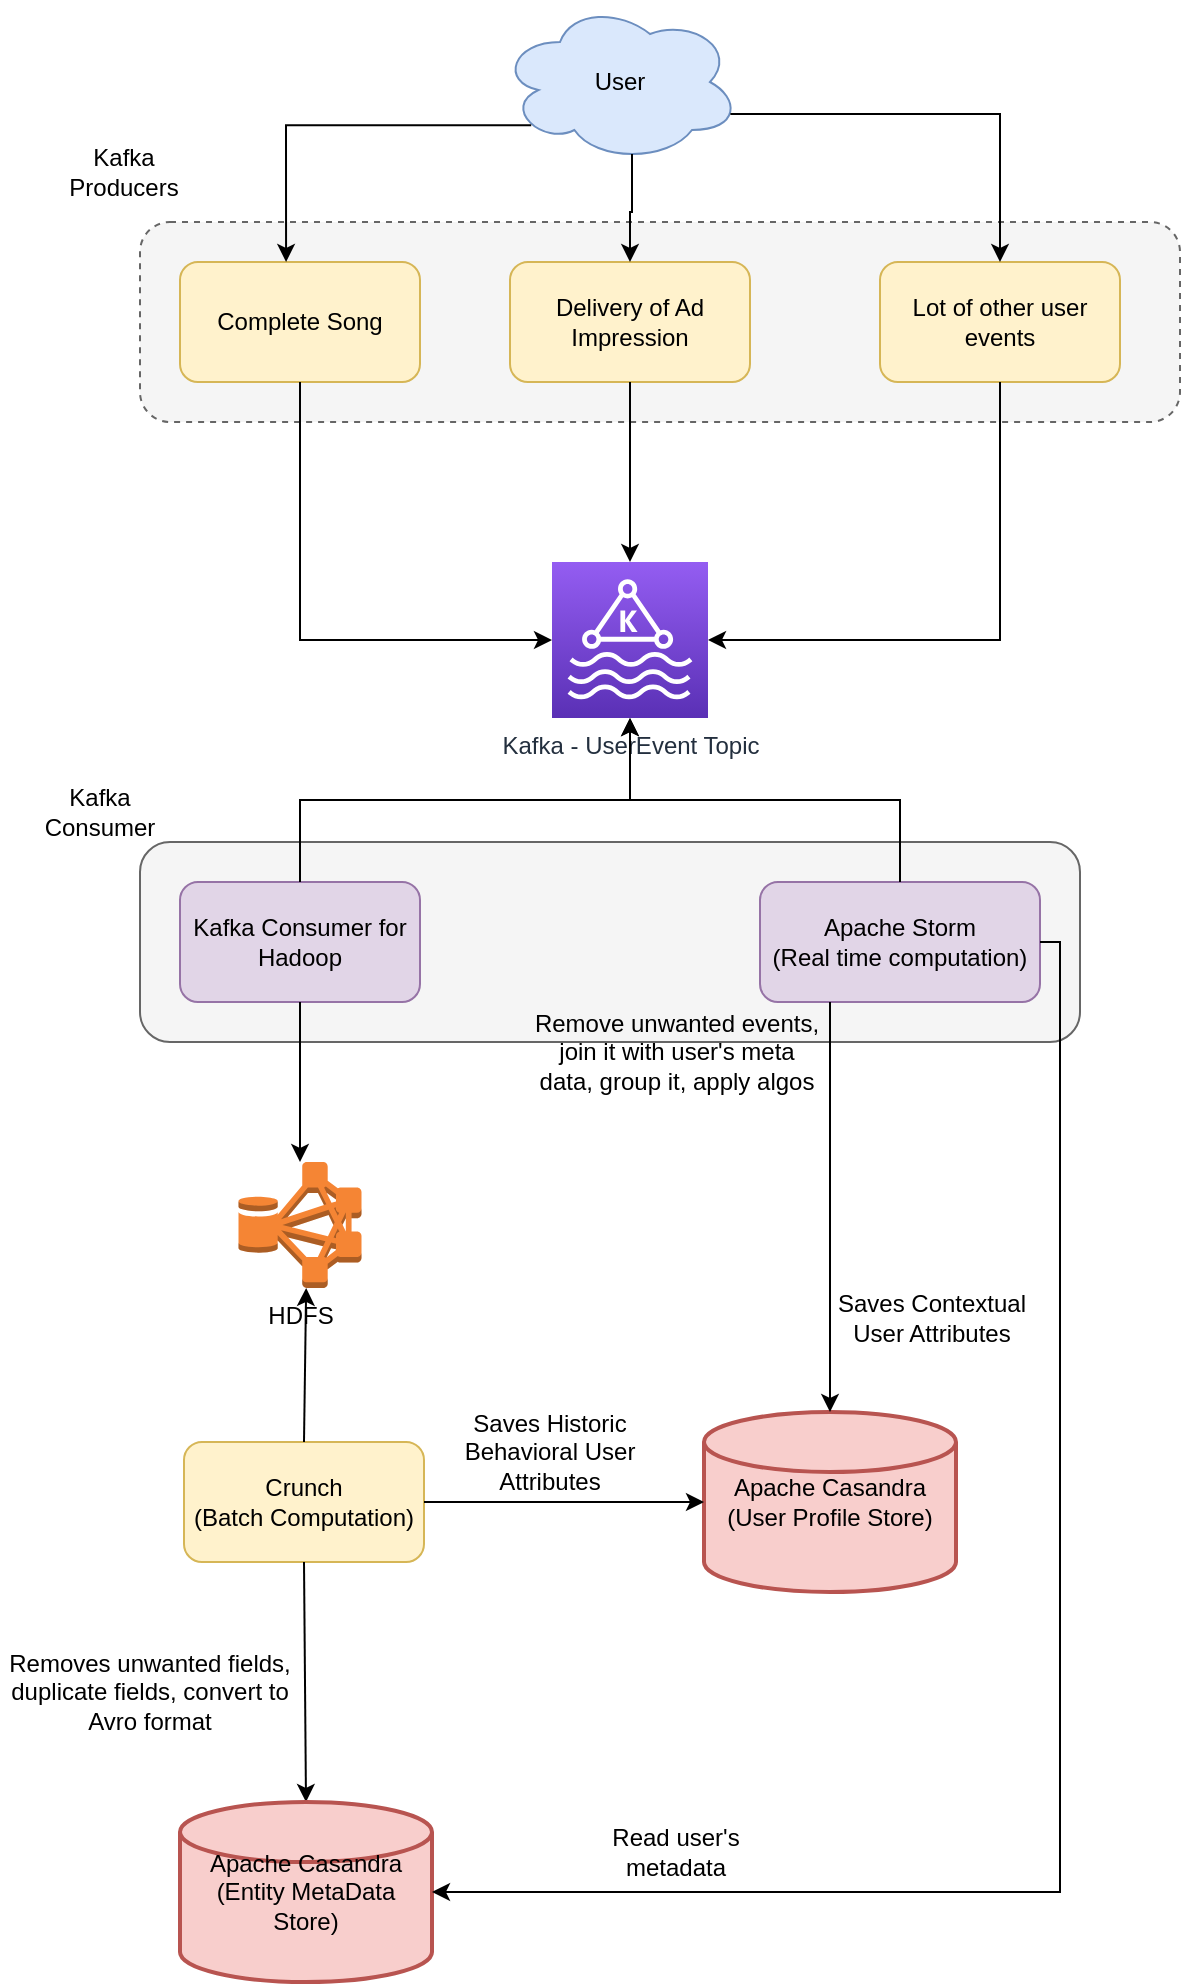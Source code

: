 <mxfile version="20.3.0" type="github">
  <diagram id="jEseiCZn1awl8f5UJ6EV" name="Page-1">
    <mxGraphModel dx="946" dy="1630" grid="1" gridSize="10" guides="1" tooltips="1" connect="1" arrows="1" fold="1" page="1" pageScale="1" pageWidth="850" pageHeight="1100" math="0" shadow="0">
      <root>
        <mxCell id="0" />
        <mxCell id="1" parent="0" />
        <mxCell id="-ixDokQQh1kigjXjd2ne-21" value="" style="rounded=1;whiteSpace=wrap;html=1;fillColor=#f5f5f5;strokeColor=#666666;fontColor=#333333;" vertex="1" parent="1">
          <mxGeometry x="120" y="410" width="470" height="100" as="geometry" />
        </mxCell>
        <mxCell id="-ixDokQQh1kigjXjd2ne-8" value="" style="rounded=1;whiteSpace=wrap;html=1;dashed=1;fillColor=#f5f5f5;strokeColor=#666666;fontColor=#333333;" vertex="1" parent="1">
          <mxGeometry x="120" y="100" width="520" height="100" as="geometry" />
        </mxCell>
        <mxCell id="-ixDokQQh1kigjXjd2ne-1" value="User" style="ellipse;shape=cloud;whiteSpace=wrap;html=1;fillColor=#dae8fc;strokeColor=#6c8ebf;" vertex="1" parent="1">
          <mxGeometry x="300" y="-10" width="120" height="80" as="geometry" />
        </mxCell>
        <mxCell id="-ixDokQQh1kigjXjd2ne-2" value="Complete Song" style="rounded=1;whiteSpace=wrap;html=1;fillColor=#fff2cc;strokeColor=#d6b656;" vertex="1" parent="1">
          <mxGeometry x="140" y="120" width="120" height="60" as="geometry" />
        </mxCell>
        <mxCell id="-ixDokQQh1kigjXjd2ne-3" value="Delivery of Ad Impression" style="rounded=1;whiteSpace=wrap;html=1;fillColor=#fff2cc;strokeColor=#d6b656;" vertex="1" parent="1">
          <mxGeometry x="305" y="120" width="120" height="60" as="geometry" />
        </mxCell>
        <mxCell id="-ixDokQQh1kigjXjd2ne-4" value="Lot of other user events" style="rounded=1;whiteSpace=wrap;html=1;fillColor=#fff2cc;strokeColor=#d6b656;" vertex="1" parent="1">
          <mxGeometry x="490" y="120" width="120" height="60" as="geometry" />
        </mxCell>
        <mxCell id="-ixDokQQh1kigjXjd2ne-5" value="" style="endArrow=classic;html=1;rounded=0;exitX=0.13;exitY=0.77;exitDx=0;exitDy=0;exitPerimeter=0;entryX=0.442;entryY=0;entryDx=0;entryDy=0;entryPerimeter=0;edgeStyle=orthogonalEdgeStyle;" edge="1" parent="1" source="-ixDokQQh1kigjXjd2ne-1" target="-ixDokQQh1kigjXjd2ne-2">
          <mxGeometry width="50" height="50" relative="1" as="geometry">
            <mxPoint x="400" y="310" as="sourcePoint" />
            <mxPoint x="450" y="260" as="targetPoint" />
          </mxGeometry>
        </mxCell>
        <mxCell id="-ixDokQQh1kigjXjd2ne-6" value="" style="endArrow=classic;html=1;rounded=0;exitX=0.55;exitY=0.95;exitDx=0;exitDy=0;exitPerimeter=0;entryX=0.5;entryY=0;entryDx=0;entryDy=0;edgeStyle=orthogonalEdgeStyle;" edge="1" parent="1" source="-ixDokQQh1kigjXjd2ne-1" target="-ixDokQQh1kigjXjd2ne-3">
          <mxGeometry width="50" height="50" relative="1" as="geometry">
            <mxPoint x="400" y="310" as="sourcePoint" />
            <mxPoint x="450" y="260" as="targetPoint" />
          </mxGeometry>
        </mxCell>
        <mxCell id="-ixDokQQh1kigjXjd2ne-7" value="" style="endArrow=classic;html=1;rounded=0;exitX=0.96;exitY=0.7;exitDx=0;exitDy=0;exitPerimeter=0;entryX=0.5;entryY=0;entryDx=0;entryDy=0;edgeStyle=orthogonalEdgeStyle;" edge="1" parent="1" source="-ixDokQQh1kigjXjd2ne-1" target="-ixDokQQh1kigjXjd2ne-4">
          <mxGeometry width="50" height="50" relative="1" as="geometry">
            <mxPoint x="400" y="310" as="sourcePoint" />
            <mxPoint x="450" y="260" as="targetPoint" />
          </mxGeometry>
        </mxCell>
        <mxCell id="-ixDokQQh1kigjXjd2ne-9" value="Kafka Producers" style="text;html=1;strokeColor=none;fillColor=none;align=center;verticalAlign=middle;whiteSpace=wrap;rounded=0;dashed=1;" vertex="1" parent="1">
          <mxGeometry x="82" y="60" width="60" height="30" as="geometry" />
        </mxCell>
        <mxCell id="-ixDokQQh1kigjXjd2ne-10" value="Kafka - UserEvent Topic" style="sketch=0;points=[[0,0,0],[0.25,0,0],[0.5,0,0],[0.75,0,0],[1,0,0],[0,1,0],[0.25,1,0],[0.5,1,0],[0.75,1,0],[1,1,0],[0,0.25,0],[0,0.5,0],[0,0.75,0],[1,0.25,0],[1,0.5,0],[1,0.75,0]];outlineConnect=0;fontColor=#232F3E;gradientColor=#945DF2;gradientDirection=north;fillColor=#5A30B5;strokeColor=#ffffff;dashed=0;verticalLabelPosition=bottom;verticalAlign=top;align=center;html=1;fontSize=12;fontStyle=0;aspect=fixed;shape=mxgraph.aws4.resourceIcon;resIcon=mxgraph.aws4.managed_streaming_for_kafka;" vertex="1" parent="1">
          <mxGeometry x="326" y="270" width="78" height="78" as="geometry" />
        </mxCell>
        <mxCell id="-ixDokQQh1kigjXjd2ne-11" value="" style="endArrow=classic;html=1;rounded=0;exitX=0.5;exitY=1;exitDx=0;exitDy=0;entryX=0;entryY=0.5;entryDx=0;entryDy=0;entryPerimeter=0;edgeStyle=orthogonalEdgeStyle;" edge="1" parent="1" source="-ixDokQQh1kigjXjd2ne-2" target="-ixDokQQh1kigjXjd2ne-10">
          <mxGeometry width="50" height="50" relative="1" as="geometry">
            <mxPoint x="400" y="250" as="sourcePoint" />
            <mxPoint x="450" y="200" as="targetPoint" />
          </mxGeometry>
        </mxCell>
        <mxCell id="-ixDokQQh1kigjXjd2ne-12" value="" style="endArrow=classic;html=1;rounded=0;exitX=0.5;exitY=1;exitDx=0;exitDy=0;entryX=0.5;entryY=0;entryDx=0;entryDy=0;entryPerimeter=0;edgeStyle=orthogonalEdgeStyle;" edge="1" parent="1" source="-ixDokQQh1kigjXjd2ne-3" target="-ixDokQQh1kigjXjd2ne-10">
          <mxGeometry width="50" height="50" relative="1" as="geometry">
            <mxPoint x="400" y="250" as="sourcePoint" />
            <mxPoint x="450" y="200" as="targetPoint" />
          </mxGeometry>
        </mxCell>
        <mxCell id="-ixDokQQh1kigjXjd2ne-13" value="" style="endArrow=classic;html=1;rounded=0;exitX=0.5;exitY=1;exitDx=0;exitDy=0;entryX=1;entryY=0.5;entryDx=0;entryDy=0;entryPerimeter=0;edgeStyle=orthogonalEdgeStyle;" edge="1" parent="1" source="-ixDokQQh1kigjXjd2ne-4" target="-ixDokQQh1kigjXjd2ne-10">
          <mxGeometry width="50" height="50" relative="1" as="geometry">
            <mxPoint x="400" y="250" as="sourcePoint" />
            <mxPoint x="450" y="200" as="targetPoint" />
          </mxGeometry>
        </mxCell>
        <mxCell id="-ixDokQQh1kigjXjd2ne-14" value="Kafka Consumer for Hadoop" style="rounded=1;whiteSpace=wrap;html=1;fillColor=#e1d5e7;strokeColor=#9673a6;" vertex="1" parent="1">
          <mxGeometry x="140" y="430" width="120" height="60" as="geometry" />
        </mxCell>
        <mxCell id="-ixDokQQh1kigjXjd2ne-15" value="HDFS" style="outlineConnect=0;dashed=0;verticalLabelPosition=bottom;verticalAlign=top;align=center;html=1;shape=mxgraph.aws3.hdfs_cluster;fillColor=#F58534;gradientColor=none;" vertex="1" parent="1">
          <mxGeometry x="169.25" y="570" width="61.5" height="63" as="geometry" />
        </mxCell>
        <mxCell id="-ixDokQQh1kigjXjd2ne-16" value="" style="endArrow=classic;html=1;rounded=0;exitX=0.5;exitY=0;exitDx=0;exitDy=0;entryX=0.5;entryY=1;entryDx=0;entryDy=0;entryPerimeter=0;edgeStyle=orthogonalEdgeStyle;" edge="1" parent="1" source="-ixDokQQh1kigjXjd2ne-14" target="-ixDokQQh1kigjXjd2ne-10">
          <mxGeometry width="50" height="50" relative="1" as="geometry">
            <mxPoint x="400" y="330" as="sourcePoint" />
            <mxPoint x="450" y="280" as="targetPoint" />
          </mxGeometry>
        </mxCell>
        <mxCell id="-ixDokQQh1kigjXjd2ne-17" value="Remove unwanted events, join it with user&#39;s meta data, group it, apply algos" style="text;html=1;strokeColor=none;fillColor=none;align=center;verticalAlign=middle;whiteSpace=wrap;rounded=0;" vertex="1" parent="1">
          <mxGeometry x="315.5" y="500" width="145" height="30" as="geometry" />
        </mxCell>
        <mxCell id="-ixDokQQh1kigjXjd2ne-18" value="" style="endArrow=classic;html=1;rounded=0;exitX=0.5;exitY=1;exitDx=0;exitDy=0;" edge="1" parent="1" source="-ixDokQQh1kigjXjd2ne-14" target="-ixDokQQh1kigjXjd2ne-15">
          <mxGeometry width="50" height="50" relative="1" as="geometry">
            <mxPoint x="400" y="400" as="sourcePoint" />
            <mxPoint x="450" y="350" as="targetPoint" />
          </mxGeometry>
        </mxCell>
        <mxCell id="-ixDokQQh1kigjXjd2ne-19" value="&lt;div&gt;Apache Storm&lt;/div&gt;&lt;div&gt;(Real time computation)&lt;br&gt;&lt;/div&gt;" style="rounded=1;whiteSpace=wrap;html=1;fillColor=#e1d5e7;strokeColor=#9673a6;" vertex="1" parent="1">
          <mxGeometry x="430" y="430" width="140" height="60" as="geometry" />
        </mxCell>
        <mxCell id="-ixDokQQh1kigjXjd2ne-20" value="" style="endArrow=classic;html=1;rounded=0;exitX=0.5;exitY=0;exitDx=0;exitDy=0;entryX=0.5;entryY=1;entryDx=0;entryDy=0;entryPerimeter=0;edgeStyle=orthogonalEdgeStyle;" edge="1" parent="1" source="-ixDokQQh1kigjXjd2ne-19" target="-ixDokQQh1kigjXjd2ne-10">
          <mxGeometry width="50" height="50" relative="1" as="geometry">
            <mxPoint x="400" y="500" as="sourcePoint" />
            <mxPoint x="450" y="450" as="targetPoint" />
          </mxGeometry>
        </mxCell>
        <mxCell id="-ixDokQQh1kigjXjd2ne-22" value="&lt;div&gt;Crunch &lt;br&gt;&lt;/div&gt;&lt;div&gt;(Batch Computation)&lt;/div&gt;" style="rounded=1;whiteSpace=wrap;html=1;fillColor=#fff2cc;strokeColor=#d6b656;" vertex="1" parent="1">
          <mxGeometry x="142" y="710" width="120" height="60" as="geometry" />
        </mxCell>
        <mxCell id="-ixDokQQh1kigjXjd2ne-23" value="" style="endArrow=classic;html=1;rounded=0;exitX=0.5;exitY=0;exitDx=0;exitDy=0;entryX=0.55;entryY=1;entryDx=0;entryDy=0;entryPerimeter=0;" edge="1" parent="1" source="-ixDokQQh1kigjXjd2ne-22" target="-ixDokQQh1kigjXjd2ne-15">
          <mxGeometry width="50" height="50" relative="1" as="geometry">
            <mxPoint x="390" y="580" as="sourcePoint" />
            <mxPoint x="440" y="530" as="targetPoint" />
          </mxGeometry>
        </mxCell>
        <mxCell id="-ixDokQQh1kigjXjd2ne-24" value="Removes unwanted fields, duplicate fields, convert to Avro format" style="text;html=1;strokeColor=none;fillColor=none;align=center;verticalAlign=middle;whiteSpace=wrap;rounded=0;" vertex="1" parent="1">
          <mxGeometry x="50" y="820" width="150" height="30" as="geometry" />
        </mxCell>
        <mxCell id="-ixDokQQh1kigjXjd2ne-26" value="" style="endArrow=classic;html=1;rounded=0;exitX=0.5;exitY=1;exitDx=0;exitDy=0;entryX=0.5;entryY=0;entryDx=0;entryDy=0;entryPerimeter=0;" edge="1" parent="1" source="-ixDokQQh1kigjXjd2ne-22" target="-ixDokQQh1kigjXjd2ne-31">
          <mxGeometry width="50" height="50" relative="1" as="geometry">
            <mxPoint x="390" y="780" as="sourcePoint" />
            <mxPoint x="202.727" y="890" as="targetPoint" />
          </mxGeometry>
        </mxCell>
        <mxCell id="-ixDokQQh1kigjXjd2ne-27" value="Kafka Consumer" style="text;html=1;strokeColor=none;fillColor=none;align=center;verticalAlign=middle;whiteSpace=wrap;rounded=0;dashed=1;" vertex="1" parent="1">
          <mxGeometry x="70" y="380" width="60" height="30" as="geometry" />
        </mxCell>
        <mxCell id="-ixDokQQh1kigjXjd2ne-28" value="Apache Casandra (User Profile Store)" style="strokeWidth=2;html=1;shape=mxgraph.flowchart.database;whiteSpace=wrap;fillColor=#f8cecc;strokeColor=#b85450;" vertex="1" parent="1">
          <mxGeometry x="402" y="695" width="126" height="90" as="geometry" />
        </mxCell>
        <mxCell id="-ixDokQQh1kigjXjd2ne-29" value="" style="endArrow=classic;html=1;rounded=0;exitX=0.25;exitY=1;exitDx=0;exitDy=0;entryX=0.5;entryY=0;entryDx=0;entryDy=0;entryPerimeter=0;edgeStyle=orthogonalEdgeStyle;" edge="1" parent="1" source="-ixDokQQh1kigjXjd2ne-19" target="-ixDokQQh1kigjXjd2ne-28">
          <mxGeometry width="50" height="50" relative="1" as="geometry">
            <mxPoint x="380" y="670" as="sourcePoint" />
            <mxPoint x="430" y="620" as="targetPoint" />
          </mxGeometry>
        </mxCell>
        <mxCell id="-ixDokQQh1kigjXjd2ne-30" value="Saves Contextual User Attributes" style="text;html=1;strokeColor=none;fillColor=none;align=center;verticalAlign=middle;whiteSpace=wrap;rounded=0;" vertex="1" parent="1">
          <mxGeometry x="460.5" y="633" width="110" height="30" as="geometry" />
        </mxCell>
        <mxCell id="-ixDokQQh1kigjXjd2ne-31" value="Apache Casandra (Entity MetaData Store)" style="strokeWidth=2;html=1;shape=mxgraph.flowchart.database;whiteSpace=wrap;fillColor=#f8cecc;strokeColor=#b85450;" vertex="1" parent="1">
          <mxGeometry x="140" y="890" width="126" height="90" as="geometry" />
        </mxCell>
        <mxCell id="-ixDokQQh1kigjXjd2ne-32" value="" style="endArrow=classic;html=1;rounded=0;exitX=1;exitY=0.5;exitDx=0;exitDy=0;entryX=1;entryY=0.5;entryDx=0;entryDy=0;entryPerimeter=0;edgeStyle=orthogonalEdgeStyle;" edge="1" parent="1" source="-ixDokQQh1kigjXjd2ne-19" target="-ixDokQQh1kigjXjd2ne-31">
          <mxGeometry width="50" height="50" relative="1" as="geometry">
            <mxPoint x="380" y="590" as="sourcePoint" />
            <mxPoint x="260" y="940" as="targetPoint" />
          </mxGeometry>
        </mxCell>
        <mxCell id="-ixDokQQh1kigjXjd2ne-34" value="Read user&#39;s metadata" style="text;html=1;strokeColor=none;fillColor=none;align=center;verticalAlign=middle;whiteSpace=wrap;rounded=0;" vertex="1" parent="1">
          <mxGeometry x="340" y="900" width="96" height="30" as="geometry" />
        </mxCell>
        <mxCell id="-ixDokQQh1kigjXjd2ne-36" value="" style="endArrow=classic;html=1;rounded=0;exitX=1;exitY=0.5;exitDx=0;exitDy=0;" edge="1" parent="1" source="-ixDokQQh1kigjXjd2ne-22" target="-ixDokQQh1kigjXjd2ne-28">
          <mxGeometry width="50" height="50" relative="1" as="geometry">
            <mxPoint x="380" y="720" as="sourcePoint" />
            <mxPoint x="430" y="670" as="targetPoint" />
          </mxGeometry>
        </mxCell>
        <mxCell id="-ixDokQQh1kigjXjd2ne-38" value="Saves Historic Behavioral User Attributes" style="text;html=1;strokeColor=none;fillColor=none;align=center;verticalAlign=middle;whiteSpace=wrap;rounded=0;" vertex="1" parent="1">
          <mxGeometry x="270" y="700" width="110" height="30" as="geometry" />
        </mxCell>
      </root>
    </mxGraphModel>
  </diagram>
</mxfile>
